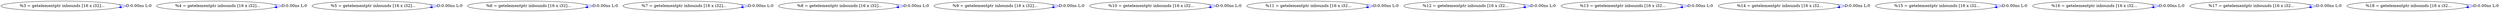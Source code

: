 digraph {
Node0x2b131d0[label="  %3 = getelementptr inbounds [16 x i32]..."];
Node0x2b131d0 -> Node0x2b131d0[label="D:0.00ns L:0",color=blue];
Node0x2b132b0[label="  %4 = getelementptr inbounds [16 x i32]..."];
Node0x2b132b0 -> Node0x2b132b0[label="D:0.00ns L:0",color=blue];
Node0x2b13390[label="  %5 = getelementptr inbounds [16 x i32]..."];
Node0x2b13390 -> Node0x2b13390[label="D:0.00ns L:0",color=blue];
Node0x2b13470[label="  %6 = getelementptr inbounds [16 x i32]..."];
Node0x2b13470 -> Node0x2b13470[label="D:0.00ns L:0",color=blue];
Node0x2b13550[label="  %7 = getelementptr inbounds [16 x i32]..."];
Node0x2b13550 -> Node0x2b13550[label="D:0.00ns L:0",color=blue];
Node0x2b13630[label="  %8 = getelementptr inbounds [16 x i32]..."];
Node0x2b13630 -> Node0x2b13630[label="D:0.00ns L:0",color=blue];
Node0x2b13710[label="  %9 = getelementptr inbounds [16 x i32]..."];
Node0x2b13710 -> Node0x2b13710[label="D:0.00ns L:0",color=blue];
Node0x2b137f0[label="  %10 = getelementptr inbounds [16 x i32..."];
Node0x2b137f0 -> Node0x2b137f0[label="D:0.00ns L:0",color=blue];
Node0x2b138d0[label="  %11 = getelementptr inbounds [16 x i32..."];
Node0x2b138d0 -> Node0x2b138d0[label="D:0.00ns L:0",color=blue];
Node0x2b139b0[label="  %12 = getelementptr inbounds [16 x i32..."];
Node0x2b139b0 -> Node0x2b139b0[label="D:0.00ns L:0",color=blue];
Node0x2b13a90[label="  %13 = getelementptr inbounds [16 x i32..."];
Node0x2b13a90 -> Node0x2b13a90[label="D:0.00ns L:0",color=blue];
Node0x2b13b70[label="  %14 = getelementptr inbounds [16 x i32..."];
Node0x2b13b70 -> Node0x2b13b70[label="D:0.00ns L:0",color=blue];
Node0x2b13c50[label="  %15 = getelementptr inbounds [16 x i32..."];
Node0x2b13c50 -> Node0x2b13c50[label="D:0.00ns L:0",color=blue];
Node0x2b13d30[label="  %16 = getelementptr inbounds [16 x i32..."];
Node0x2b13d30 -> Node0x2b13d30[label="D:0.00ns L:0",color=blue];
Node0x2b13e10[label="  %17 = getelementptr inbounds [16 x i32..."];
Node0x2b13e10 -> Node0x2b13e10[label="D:0.00ns L:0",color=blue];
Node0x2b13ef0[label="  %18 = getelementptr inbounds [16 x i32..."];
Node0x2b13ef0 -> Node0x2b13ef0[label="D:0.00ns L:0",color=blue];
}
